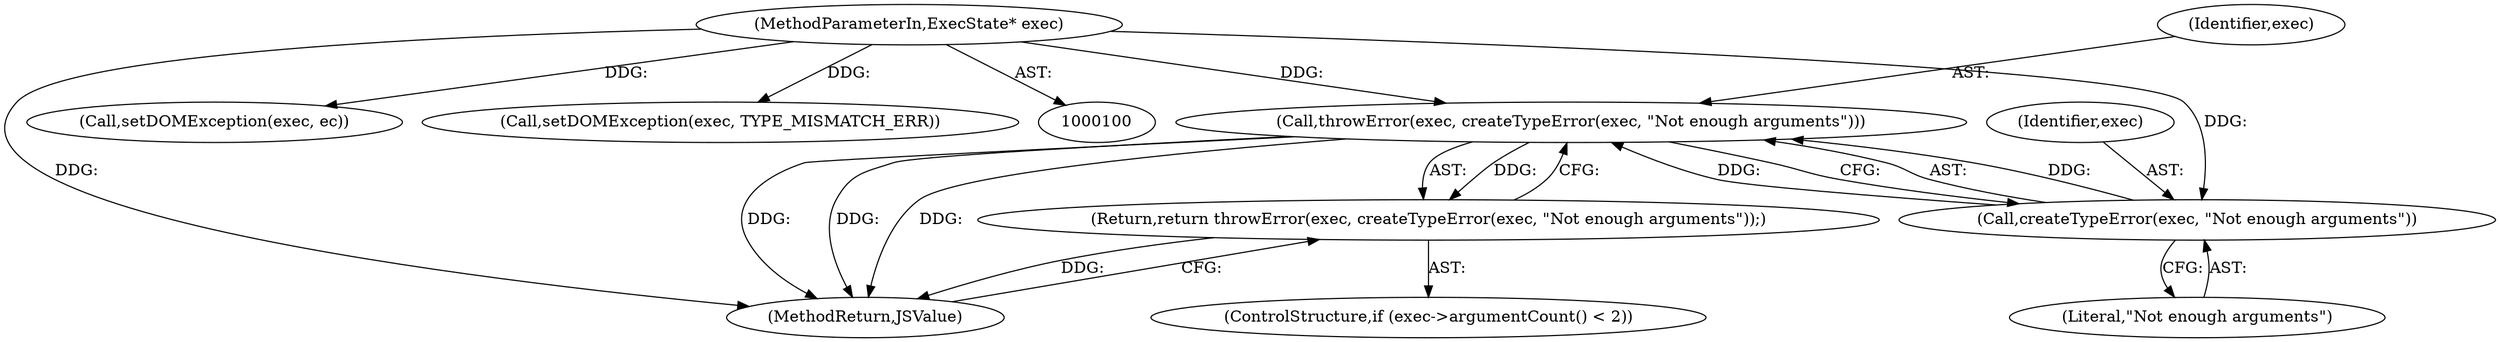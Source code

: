 digraph "0_Chrome_b944f670bb7a8a919daac497a4ea0536c954c201_6@pointer" {
"1000108" [label="(Call,throwError(exec, createTypeError(exec, \"Not enough arguments\")))"];
"1000110" [label="(Call,createTypeError(exec, \"Not enough arguments\"))"];
"1000101" [label="(MethodParameterIn,ExecState* exec)"];
"1000107" [label="(Return,return throwError(exec, createTypeError(exec, \"Not enough arguments\"));)"];
"1000201" [label="(Call,setDOMException(exec, ec))"];
"1000206" [label="(MethodReturn,JSValue)"];
"1000111" [label="(Identifier,exec)"];
"1000107" [label="(Return,return throwError(exec, createTypeError(exec, \"Not enough arguments\"));)"];
"1000109" [label="(Identifier,exec)"];
"1000131" [label="(Call,setDOMException(exec, TYPE_MISMATCH_ERR))"];
"1000110" [label="(Call,createTypeError(exec, \"Not enough arguments\"))"];
"1000112" [label="(Literal,\"Not enough arguments\")"];
"1000103" [label="(ControlStructure,if (exec->argumentCount() < 2))"];
"1000101" [label="(MethodParameterIn,ExecState* exec)"];
"1000108" [label="(Call,throwError(exec, createTypeError(exec, \"Not enough arguments\")))"];
"1000108" -> "1000107"  [label="AST: "];
"1000108" -> "1000110"  [label="CFG: "];
"1000109" -> "1000108"  [label="AST: "];
"1000110" -> "1000108"  [label="AST: "];
"1000107" -> "1000108"  [label="CFG: "];
"1000108" -> "1000206"  [label="DDG: "];
"1000108" -> "1000206"  [label="DDG: "];
"1000108" -> "1000206"  [label="DDG: "];
"1000108" -> "1000107"  [label="DDG: "];
"1000110" -> "1000108"  [label="DDG: "];
"1000110" -> "1000108"  [label="DDG: "];
"1000101" -> "1000108"  [label="DDG: "];
"1000110" -> "1000112"  [label="CFG: "];
"1000111" -> "1000110"  [label="AST: "];
"1000112" -> "1000110"  [label="AST: "];
"1000101" -> "1000110"  [label="DDG: "];
"1000101" -> "1000100"  [label="AST: "];
"1000101" -> "1000206"  [label="DDG: "];
"1000101" -> "1000131"  [label="DDG: "];
"1000101" -> "1000201"  [label="DDG: "];
"1000107" -> "1000103"  [label="AST: "];
"1000206" -> "1000107"  [label="CFG: "];
"1000107" -> "1000206"  [label="DDG: "];
}
